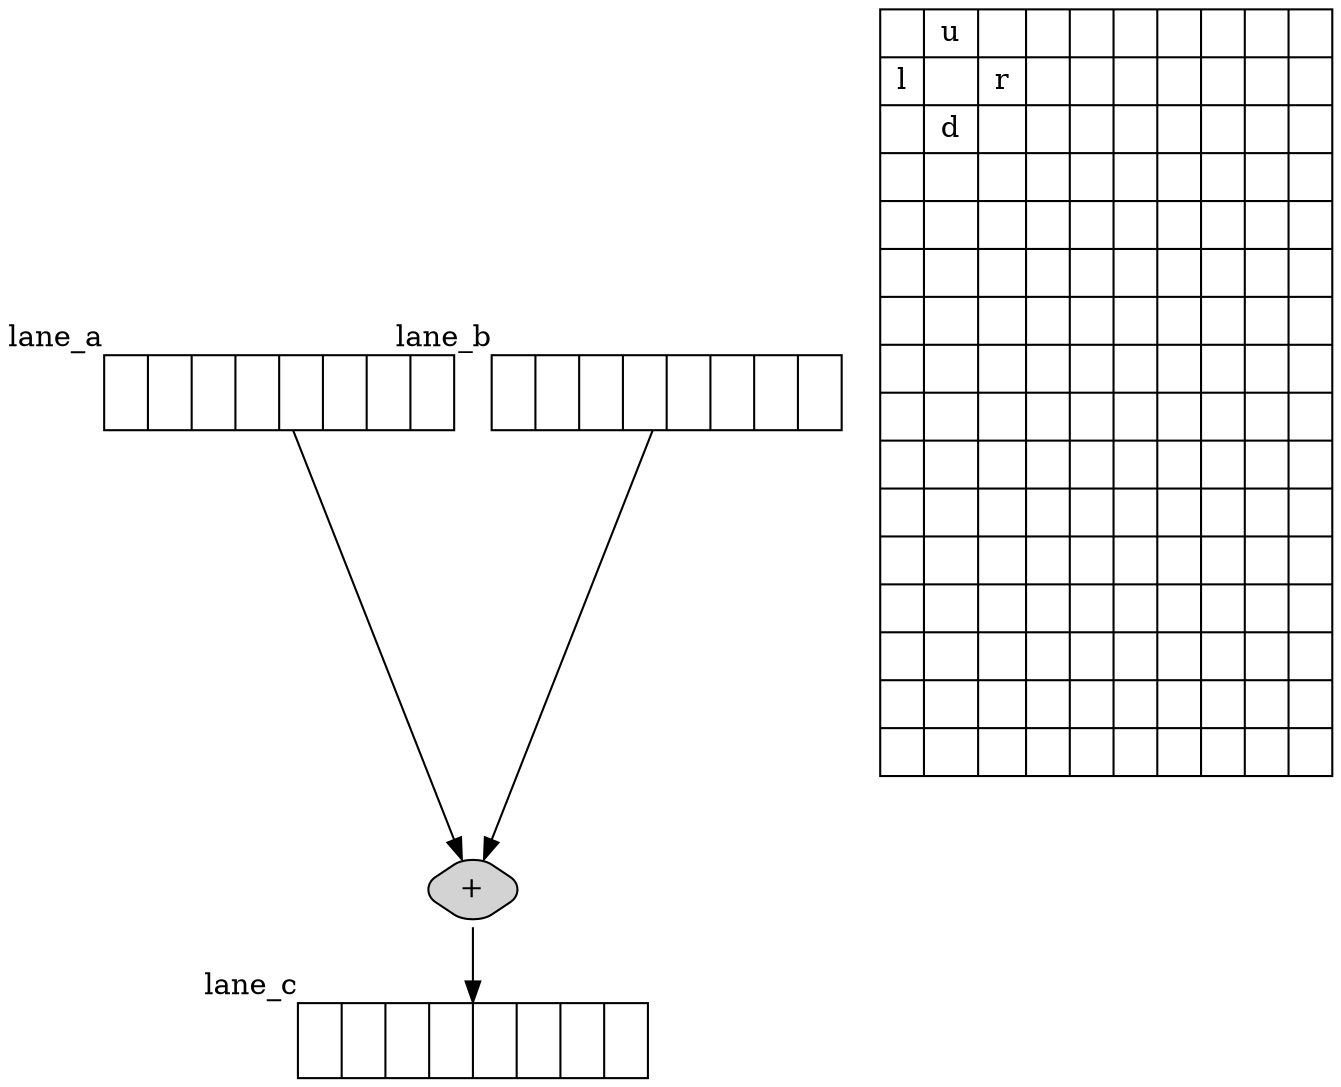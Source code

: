 digraph structs {
    // NOTE: box example 1
    node [shape=record];
    lane_a [label="|||||||", xlabel="lane_a"];
    lane_b [label="|||||||", xlabel="lane_b"];
    lane_c [label="|||||||", xlabel="lane_c"];

    op_abc [style="rounded,filled", shape=diamond, label="+"];

    lane_a -> op_abc;
    lane_b -> op_abc;
    op_abc -> lane_c;

    // NOTE: 直感とx,yの方向が合わない
    // NOTE: 全体をさらに{}でくくると，文字幅によって，ずれてしまう
    grid [label="{|l||||||||||||||}|{u||d|||||||||||||}|{|r||||||||||||||}|{|||||||||||||||}|{|||||||||||||||}|{|||||||||||||||}|{|||||||||||||||}|{|||||||||||||||}|{|||||||||||||||}|{|||||||||||||||}"];
}
